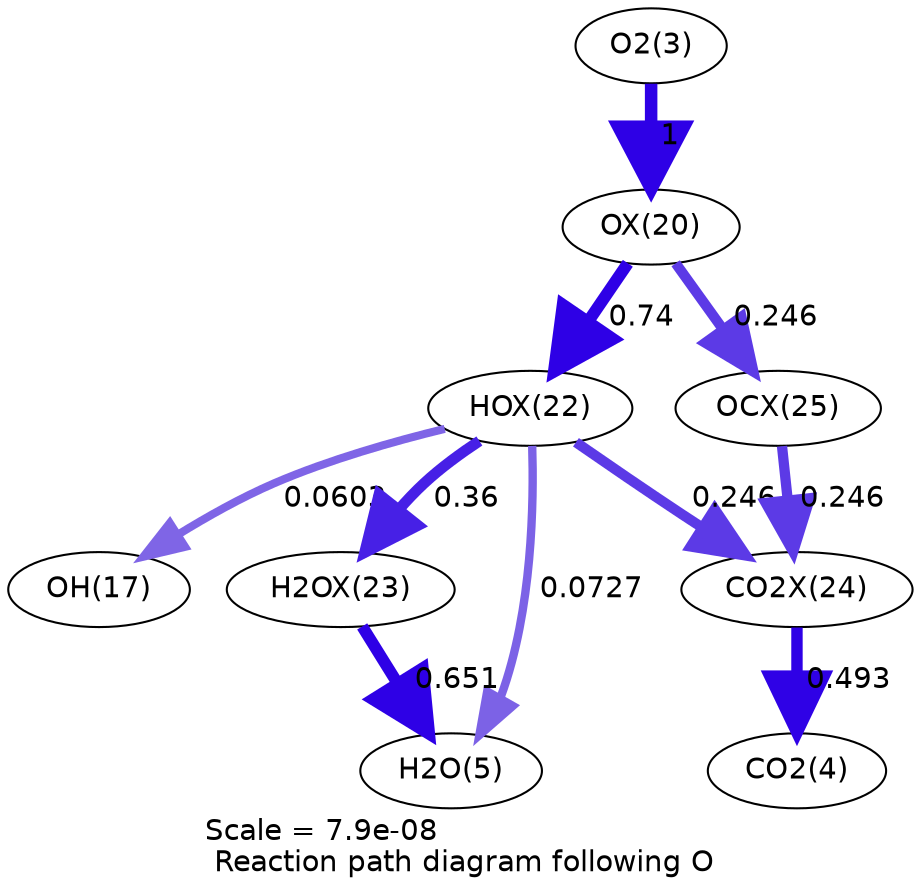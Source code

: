 digraph reaction_paths {
center=1;
s5 -> s61[fontname="Helvetica", penwidth=6, arrowsize=3, color="0.7, 1.5, 0.9"
, label=" 1"];
s61 -> s63[fontname="Helvetica", penwidth=5.77, arrowsize=2.89, color="0.7, 1.24, 0.9"
, label=" 0.74"];
s61 -> s66[fontname="Helvetica", penwidth=4.94, arrowsize=2.47, color="0.7, 0.746, 0.9"
, label=" 0.246"];
s63 -> s19[fontname="Helvetica", penwidth=3.88, arrowsize=1.94, color="0.7, 0.56, 0.9"
, label=" 0.0603"];
s63 -> s64[fontname="Helvetica", penwidth=5.23, arrowsize=2.61, color="0.7, 0.86, 0.9"
, label=" 0.36"];
s63 -> s7[fontname="Helvetica", penwidth=4.02, arrowsize=2.01, color="0.7, 0.573, 0.9"
, label=" 0.0727"];
s63 -> s65[fontname="Helvetica", penwidth=4.94, arrowsize=2.47, color="0.7, 0.746, 0.9"
, label=" 0.246"];
s64 -> s7[fontname="Helvetica", penwidth=5.68, arrowsize=2.84, color="0.7, 1.15, 0.9"
, label=" 0.651"];
s66 -> s65[fontname="Helvetica", penwidth=4.94, arrowsize=2.47, color="0.7, 0.746, 0.9"
, label=" 0.246"];
s65 -> s6[fontname="Helvetica", penwidth=5.47, arrowsize=2.73, color="0.7, 0.993, 0.9"
, label=" 0.493"];
s5 [ fontname="Helvetica", label="O2(3)"];
s6 [ fontname="Helvetica", label="CO2(4)"];
s7 [ fontname="Helvetica", label="H2O(5)"];
s19 [ fontname="Helvetica", label="OH(17)"];
s61 [ fontname="Helvetica", label="OX(20)"];
s63 [ fontname="Helvetica", label="HOX(22)"];
s64 [ fontname="Helvetica", label="H2OX(23)"];
s65 [ fontname="Helvetica", label="CO2X(24)"];
s66 [ fontname="Helvetica", label="OCX(25)"];
 label = "Scale = 7.9e-08\l Reaction path diagram following O";
 fontname = "Helvetica";
}
